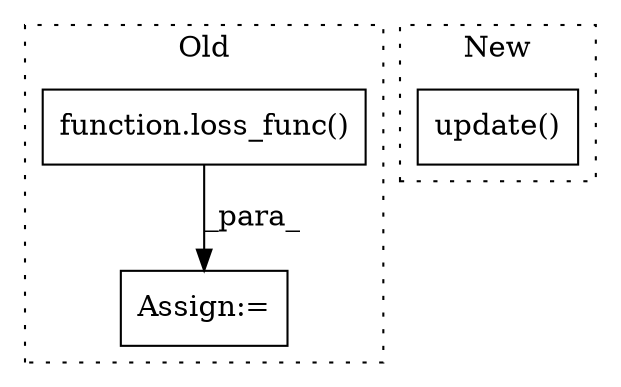 digraph G {
subgraph cluster0 {
1 [label="function.loss_func()" a="75" s="6255,6294" l="10,1" shape="box"];
3 [label="Assign:=" a="68" s="6252" l="3" shape="box"];
label = "Old";
style="dotted";
}
subgraph cluster1 {
2 [label="update()" a="75" s="6485,6518" l="16,1" shape="box"];
label = "New";
style="dotted";
}
1 -> 3 [label="_para_"];
}